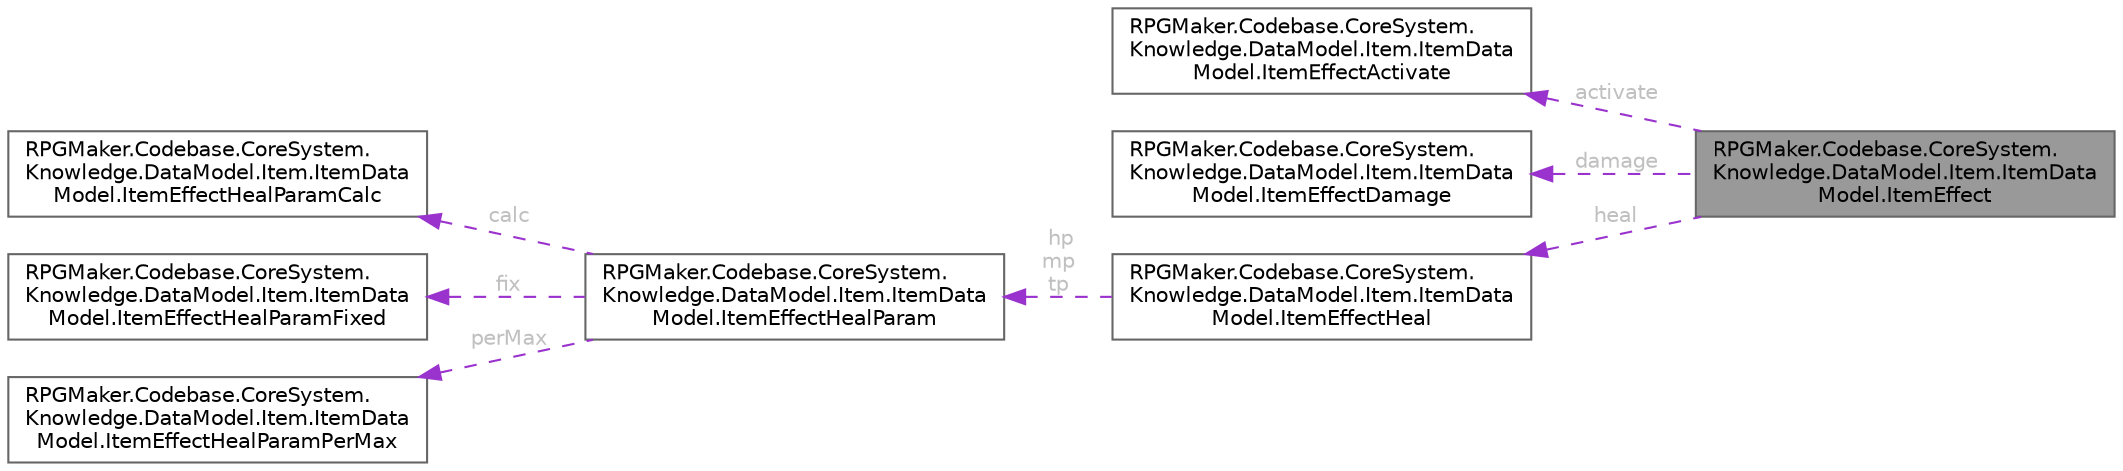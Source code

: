 digraph "RPGMaker.Codebase.CoreSystem.Knowledge.DataModel.Item.ItemDataModel.ItemEffect"
{
 // LATEX_PDF_SIZE
  bgcolor="transparent";
  edge [fontname=Helvetica,fontsize=10,labelfontname=Helvetica,labelfontsize=10];
  node [fontname=Helvetica,fontsize=10,shape=box,height=0.2,width=0.4];
  rankdir="LR";
  Node1 [id="Node000001",label="RPGMaker.Codebase.CoreSystem.\lKnowledge.DataModel.Item.ItemData\lModel.ItemEffect",height=0.2,width=0.4,color="gray40", fillcolor="grey60", style="filled", fontcolor="black",tooltip=" "];
  Node2 -> Node1 [id="edge1_Node000001_Node000002",dir="back",color="darkorchid3",style="dashed",tooltip=" ",label=" activate",fontcolor="grey" ];
  Node2 [id="Node000002",label="RPGMaker.Codebase.CoreSystem.\lKnowledge.DataModel.Item.ItemData\lModel.ItemEffectActivate",height=0.2,width=0.4,color="gray40", fillcolor="white", style="filled",URL="$d5/d93/class_r_p_g_maker_1_1_codebase_1_1_core_system_1_1_knowledge_1_1_data_model_1_1_item_1_1_item_dad871374038246db29bebe07b733132dc.html",tooltip=" "];
  Node3 -> Node1 [id="edge2_Node000001_Node000003",dir="back",color="darkorchid3",style="dashed",tooltip=" ",label=" damage",fontcolor="grey" ];
  Node3 [id="Node000003",label="RPGMaker.Codebase.CoreSystem.\lKnowledge.DataModel.Item.ItemData\lModel.ItemEffectDamage",height=0.2,width=0.4,color="gray40", fillcolor="white", style="filled",URL="$d8/d79/class_r_p_g_maker_1_1_codebase_1_1_core_system_1_1_knowledge_1_1_data_model_1_1_item_1_1_item_data_model_1_1_item_effect_damage.html",tooltip=" "];
  Node4 -> Node1 [id="edge3_Node000001_Node000004",dir="back",color="darkorchid3",style="dashed",tooltip=" ",label=" heal",fontcolor="grey" ];
  Node4 [id="Node000004",label="RPGMaker.Codebase.CoreSystem.\lKnowledge.DataModel.Item.ItemData\lModel.ItemEffectHeal",height=0.2,width=0.4,color="gray40", fillcolor="white", style="filled",URL="$da/dd9/class_r_p_g_maker_1_1_codebase_1_1_core_system_1_1_knowledge_1_1_data_model_1_1_item_1_1_item_data_model_1_1_item_effect_heal.html",tooltip=" "];
  Node5 -> Node4 [id="edge4_Node000004_Node000005",dir="back",color="darkorchid3",style="dashed",tooltip=" ",label=" hp\nmp\ntp",fontcolor="grey" ];
  Node5 [id="Node000005",label="RPGMaker.Codebase.CoreSystem.\lKnowledge.DataModel.Item.ItemData\lModel.ItemEffectHealParam",height=0.2,width=0.4,color="gray40", fillcolor="white", style="filled",URL="$d5/d47/class_r_p_g_maker_1_1_codebase_1_1_core_system_1_1_knowledge_1_1_data_model_1_1_item_1_1_item_dacab2ede086ed47113d1625075c62bd47.html",tooltip=" "];
  Node6 -> Node5 [id="edge5_Node000005_Node000006",dir="back",color="darkorchid3",style="dashed",tooltip=" ",label=" calc",fontcolor="grey" ];
  Node6 [id="Node000006",label="RPGMaker.Codebase.CoreSystem.\lKnowledge.DataModel.Item.ItemData\lModel.ItemEffectHealParamCalc",height=0.2,width=0.4,color="gray40", fillcolor="white", style="filled",URL="$d7/d63/class_r_p_g_maker_1_1_codebase_1_1_core_system_1_1_knowledge_1_1_data_model_1_1_item_1_1_item_da5a0e23e3d4d4eb3e3ad1b12c7e163d14.html",tooltip=" "];
  Node7 -> Node5 [id="edge6_Node000005_Node000007",dir="back",color="darkorchid3",style="dashed",tooltip=" ",label=" fix",fontcolor="grey" ];
  Node7 [id="Node000007",label="RPGMaker.Codebase.CoreSystem.\lKnowledge.DataModel.Item.ItemData\lModel.ItemEffectHealParamFixed",height=0.2,width=0.4,color="gray40", fillcolor="white", style="filled",URL="$d1/daa/class_r_p_g_maker_1_1_codebase_1_1_core_system_1_1_knowledge_1_1_data_model_1_1_item_1_1_item_da8e1c06acc27a8c229bf958ee208385a2.html",tooltip=" "];
  Node8 -> Node5 [id="edge7_Node000005_Node000008",dir="back",color="darkorchid3",style="dashed",tooltip=" ",label=" perMax",fontcolor="grey" ];
  Node8 [id="Node000008",label="RPGMaker.Codebase.CoreSystem.\lKnowledge.DataModel.Item.ItemData\lModel.ItemEffectHealParamPerMax",height=0.2,width=0.4,color="gray40", fillcolor="white", style="filled",URL="$d0/d97/class_r_p_g_maker_1_1_codebase_1_1_core_system_1_1_knowledge_1_1_data_model_1_1_item_1_1_item_da3202a76bb593e437ed185e76012a2112.html",tooltip=" "];
}
